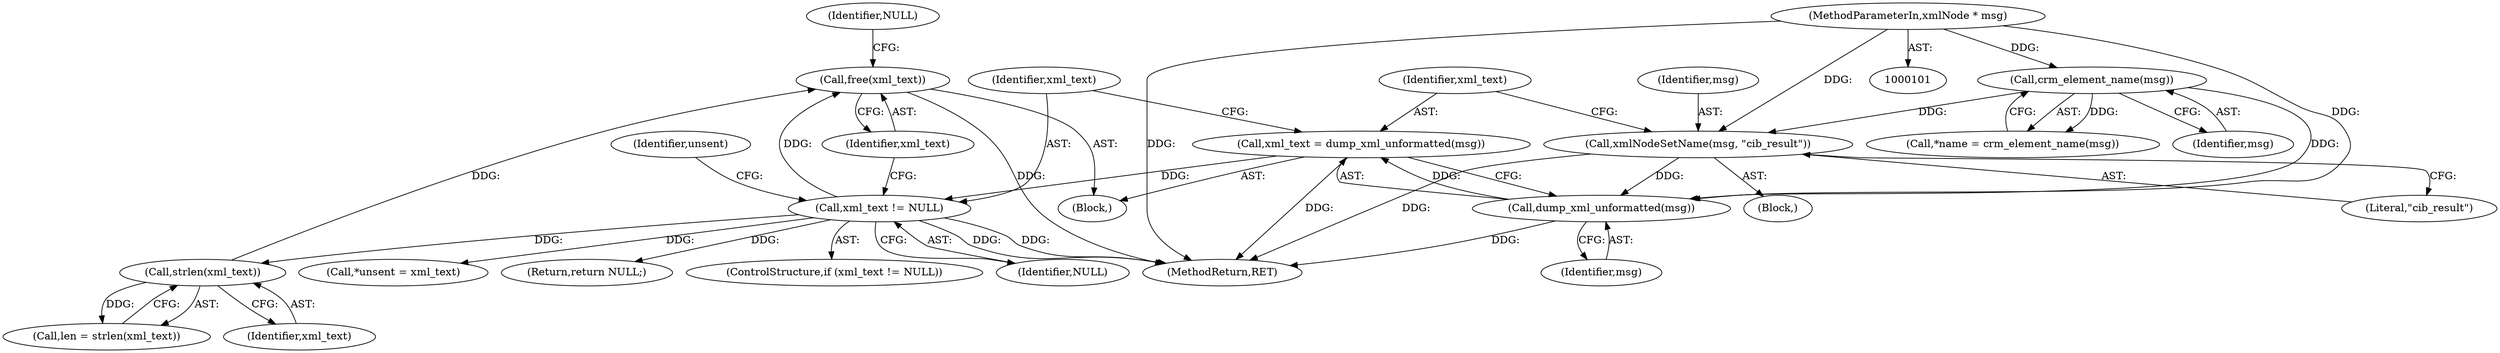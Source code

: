 digraph "1_pacemaker_564f7cc2a51dcd2f28ab12a13394f31be5aa3c93_15@API" {
"1000202" [label="(Call,free(xml_text))"];
"1000139" [label="(Call,strlen(xml_text))"];
"1000128" [label="(Call,xml_text != NULL)"];
"1000123" [label="(Call,xml_text = dump_xml_unformatted(msg))"];
"1000125" [label="(Call,dump_xml_unformatted(msg))"];
"1000112" [label="(Call,crm_element_name(msg))"];
"1000103" [label="(MethodParameterIn,xmlNode * msg)"];
"1000119" [label="(Call,xmlNodeSetName(msg, \"cib_result\"))"];
"1000133" [label="(Call,*unsent = xml_text)"];
"1000204" [label="(Return,return NULL;)"];
"1000124" [label="(Identifier,xml_text)"];
"1000128" [label="(Call,xml_text != NULL)"];
"1000137" [label="(Call,len = strlen(xml_text))"];
"1000134" [label="(Identifier,unsent)"];
"1000118" [label="(Block,)"];
"1000123" [label="(Call,xml_text = dump_xml_unformatted(msg))"];
"1000203" [label="(Identifier,xml_text)"];
"1000125" [label="(Call,dump_xml_unformatted(msg))"];
"1000119" [label="(Call,xmlNodeSetName(msg, \"cib_result\"))"];
"1000140" [label="(Identifier,xml_text)"];
"1000120" [label="(Identifier,msg)"];
"1000110" [label="(Call,*name = crm_element_name(msg))"];
"1000129" [label="(Identifier,xml_text)"];
"1000127" [label="(ControlStructure,if (xml_text != NULL))"];
"1000126" [label="(Identifier,msg)"];
"1000130" [label="(Identifier,NULL)"];
"1000205" [label="(Identifier,NULL)"];
"1000103" [label="(MethodParameterIn,xmlNode * msg)"];
"1000121" [label="(Literal,\"cib_result\")"];
"1000112" [label="(Call,crm_element_name(msg))"];
"1000139" [label="(Call,strlen(xml_text))"];
"1000206" [label="(MethodReturn,RET)"];
"1000113" [label="(Identifier,msg)"];
"1000202" [label="(Call,free(xml_text))"];
"1000104" [label="(Block,)"];
"1000202" -> "1000104"  [label="AST: "];
"1000202" -> "1000203"  [label="CFG: "];
"1000203" -> "1000202"  [label="AST: "];
"1000205" -> "1000202"  [label="CFG: "];
"1000202" -> "1000206"  [label="DDG: "];
"1000139" -> "1000202"  [label="DDG: "];
"1000128" -> "1000202"  [label="DDG: "];
"1000139" -> "1000137"  [label="AST: "];
"1000139" -> "1000140"  [label="CFG: "];
"1000140" -> "1000139"  [label="AST: "];
"1000137" -> "1000139"  [label="CFG: "];
"1000139" -> "1000137"  [label="DDG: "];
"1000128" -> "1000139"  [label="DDG: "];
"1000128" -> "1000127"  [label="AST: "];
"1000128" -> "1000130"  [label="CFG: "];
"1000129" -> "1000128"  [label="AST: "];
"1000130" -> "1000128"  [label="AST: "];
"1000134" -> "1000128"  [label="CFG: "];
"1000203" -> "1000128"  [label="CFG: "];
"1000128" -> "1000206"  [label="DDG: "];
"1000128" -> "1000206"  [label="DDG: "];
"1000123" -> "1000128"  [label="DDG: "];
"1000128" -> "1000133"  [label="DDG: "];
"1000128" -> "1000204"  [label="DDG: "];
"1000123" -> "1000104"  [label="AST: "];
"1000123" -> "1000125"  [label="CFG: "];
"1000124" -> "1000123"  [label="AST: "];
"1000125" -> "1000123"  [label="AST: "];
"1000129" -> "1000123"  [label="CFG: "];
"1000123" -> "1000206"  [label="DDG: "];
"1000125" -> "1000123"  [label="DDG: "];
"1000125" -> "1000126"  [label="CFG: "];
"1000126" -> "1000125"  [label="AST: "];
"1000125" -> "1000206"  [label="DDG: "];
"1000112" -> "1000125"  [label="DDG: "];
"1000119" -> "1000125"  [label="DDG: "];
"1000103" -> "1000125"  [label="DDG: "];
"1000112" -> "1000110"  [label="AST: "];
"1000112" -> "1000113"  [label="CFG: "];
"1000113" -> "1000112"  [label="AST: "];
"1000110" -> "1000112"  [label="CFG: "];
"1000112" -> "1000110"  [label="DDG: "];
"1000103" -> "1000112"  [label="DDG: "];
"1000112" -> "1000119"  [label="DDG: "];
"1000103" -> "1000101"  [label="AST: "];
"1000103" -> "1000206"  [label="DDG: "];
"1000103" -> "1000119"  [label="DDG: "];
"1000119" -> "1000118"  [label="AST: "];
"1000119" -> "1000121"  [label="CFG: "];
"1000120" -> "1000119"  [label="AST: "];
"1000121" -> "1000119"  [label="AST: "];
"1000124" -> "1000119"  [label="CFG: "];
"1000119" -> "1000206"  [label="DDG: "];
}
